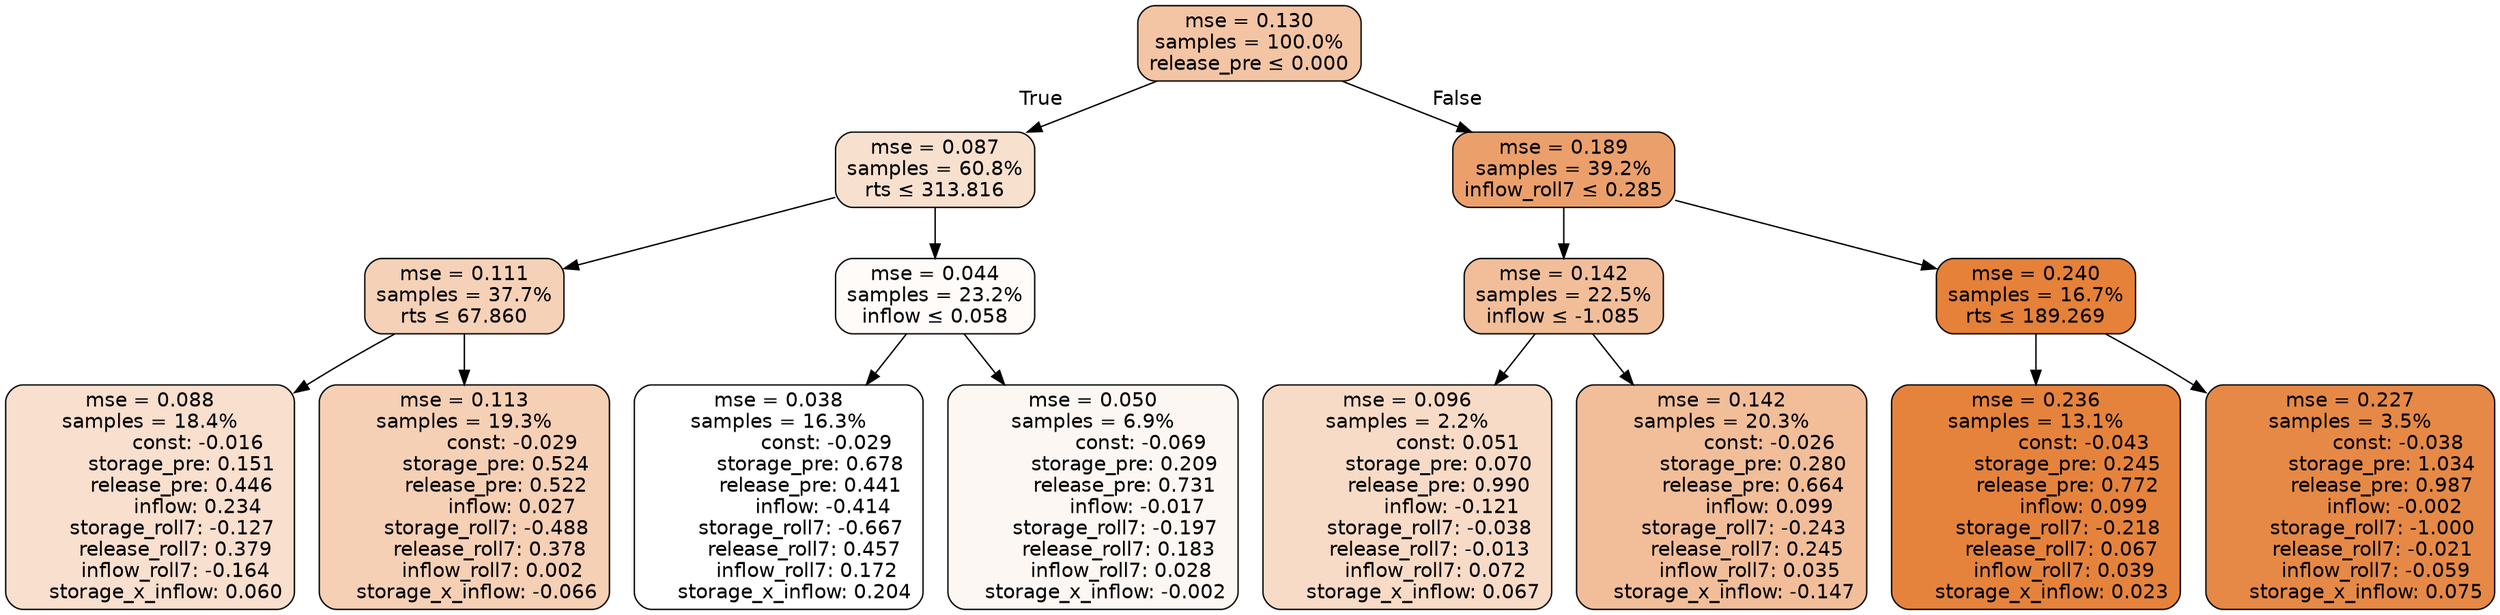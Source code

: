 digraph tree {
bgcolor="transparent"
node [shape=rectangle, style="filled, rounded", color="black", fontname=helvetica] ;
edge [fontname=helvetica] ;
	"0" [label="mse = 0.130
samples = 100.0%
release_pre &le; 0.000", fillcolor="#f3c5a4"]
	"1" [label="mse = 0.087
samples = 60.8%
rts &le; 313.816", fillcolor="#f8e0cf"]
	"2" [label="mse = 0.111
samples = 37.7%
rts &le; 67.860", fillcolor="#f5d1b7"]
	"3" [label="mse = 0.088
samples = 18.4%
               const: -0.016
          storage_pre: 0.151
          release_pre: 0.446
               inflow: 0.234
       storage_roll7: -0.127
        release_roll7: 0.379
        inflow_roll7: -0.164
     storage_x_inflow: 0.060", fillcolor="#f8dfce"]
	"4" [label="mse = 0.113
samples = 19.3%
               const: -0.029
          storage_pre: 0.524
          release_pre: 0.522
               inflow: 0.027
       storage_roll7: -0.488
        release_roll7: 0.378
         inflow_roll7: 0.002
    storage_x_inflow: -0.066", fillcolor="#f5d0b5"]
	"5" [label="mse = 0.044
samples = 23.2%
inflow &le; 0.058", fillcolor="#fefbf9"]
	"6" [label="mse = 0.038
samples = 16.3%
               const: -0.029
          storage_pre: 0.678
          release_pre: 0.441
              inflow: -0.414
       storage_roll7: -0.667
        release_roll7: 0.457
         inflow_roll7: 0.172
     storage_x_inflow: 0.204", fillcolor="#ffffff"]
	"7" [label="mse = 0.050
samples = 6.9%
               const: -0.069
          storage_pre: 0.209
          release_pre: 0.731
              inflow: -0.017
       storage_roll7: -0.197
        release_roll7: 0.183
         inflow_roll7: 0.028
    storage_x_inflow: -0.002", fillcolor="#fdf7f3"]
	"8" [label="mse = 0.189
samples = 39.2%
inflow_roll7 &le; 0.285", fillcolor="#eba06b"]
	"9" [label="mse = 0.142
samples = 22.5%
inflow &le; -1.085", fillcolor="#f1be99"]
	"10" [label="mse = 0.096
samples = 2.2%
                const: 0.051
          storage_pre: 0.070
          release_pre: 0.990
              inflow: -0.121
       storage_roll7: -0.038
       release_roll7: -0.013
         inflow_roll7: 0.072
     storage_x_inflow: 0.067", fillcolor="#f7dbc6"]
	"11" [label="mse = 0.142
samples = 20.3%
               const: -0.026
          storage_pre: 0.280
          release_pre: 0.664
               inflow: 0.099
       storage_roll7: -0.243
        release_roll7: 0.245
         inflow_roll7: 0.035
    storage_x_inflow: -0.147", fillcolor="#f1be99"]
	"12" [label="mse = 0.240
samples = 16.7%
rts &le; 189.269", fillcolor="#e58139"]
	"13" [label="mse = 0.236
samples = 13.1%
               const: -0.043
          storage_pre: 0.245
          release_pre: 0.772
               inflow: 0.099
       storage_roll7: -0.218
        release_roll7: 0.067
         inflow_roll7: 0.039
     storage_x_inflow: 0.023", fillcolor="#e5833d"]
	"14" [label="mse = 0.227
samples = 3.5%
               const: -0.038
          storage_pre: 1.034
          release_pre: 0.987
              inflow: -0.002
       storage_roll7: -1.000
       release_roll7: -0.021
        inflow_roll7: -0.059
     storage_x_inflow: 0.075", fillcolor="#e68946"]

	"0" -> "1" [labeldistance=2.5, labelangle=45, headlabel="True"]
	"1" -> "2"
	"2" -> "3"
	"2" -> "4"
	"1" -> "5"
	"5" -> "6"
	"5" -> "7"
	"0" -> "8" [labeldistance=2.5, labelangle=-45, headlabel="False"]
	"8" -> "9"
	"9" -> "10"
	"9" -> "11"
	"8" -> "12"
	"12" -> "13"
	"12" -> "14"
}